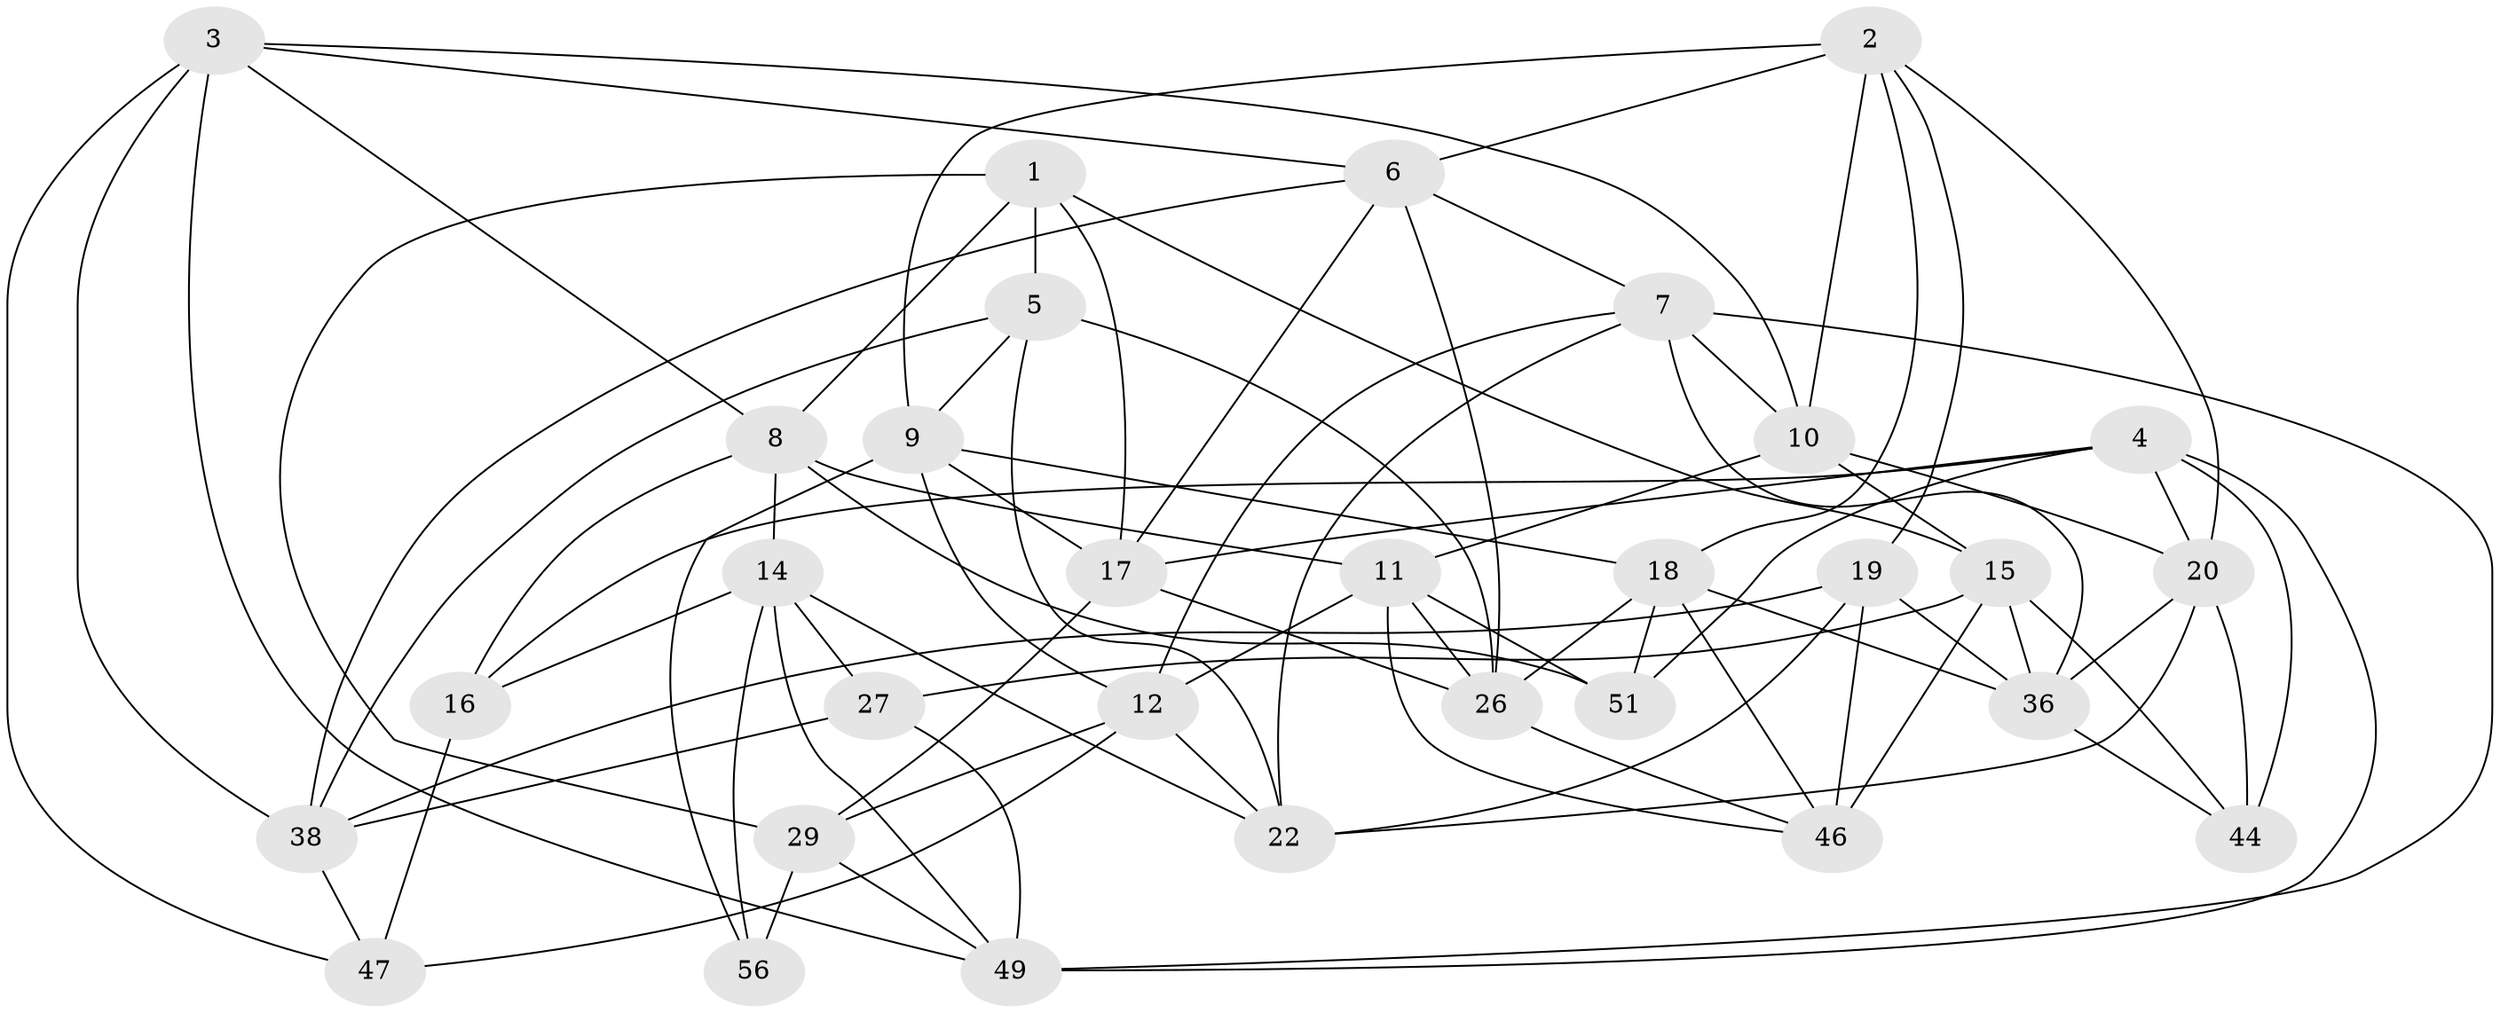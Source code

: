 // original degree distribution, {4: 1.0}
// Generated by graph-tools (version 1.1) at 2025/42/03/06/25 10:42:20]
// undirected, 31 vertices, 84 edges
graph export_dot {
graph [start="1"]
  node [color=gray90,style=filled];
  1 [super="+39"];
  2 [super="+37"];
  3 [super="+28"];
  4 [super="+41"];
  5 [super="+54"];
  6 [super="+25"];
  7 [super="+13"];
  8 [super="+24"];
  9 [super="+34"];
  10 [super="+42"];
  11 [super="+40"];
  12 [super="+53"];
  14 [super="+31"];
  15 [super="+23"];
  16;
  17 [super="+35"];
  18 [super="+21"];
  19 [super="+30"];
  20 [super="+32"];
  22 [super="+55"];
  26 [super="+33"];
  27;
  29 [super="+45"];
  36 [super="+50"];
  38 [super="+43"];
  44;
  46 [super="+48"];
  47;
  49 [super="+52"];
  51;
  56;
  1 -- 17;
  1 -- 5 [weight=2];
  1 -- 29;
  1 -- 8;
  1 -- 15;
  2 -- 10;
  2 -- 9;
  2 -- 20;
  2 -- 18;
  2 -- 19;
  2 -- 6;
  3 -- 6;
  3 -- 10;
  3 -- 47;
  3 -- 49;
  3 -- 8;
  3 -- 38;
  4 -- 51;
  4 -- 49;
  4 -- 17;
  4 -- 16;
  4 -- 20;
  4 -- 44;
  5 -- 38;
  5 -- 22;
  5 -- 9;
  5 -- 26;
  6 -- 17;
  6 -- 7;
  6 -- 26;
  6 -- 38;
  7 -- 12;
  7 -- 36;
  7 -- 49;
  7 -- 10;
  7 -- 22;
  8 -- 51;
  8 -- 11;
  8 -- 16;
  8 -- 14;
  9 -- 56;
  9 -- 18;
  9 -- 12;
  9 -- 17;
  10 -- 11;
  10 -- 20;
  10 -- 15;
  11 -- 26;
  11 -- 46;
  11 -- 51;
  11 -- 12;
  12 -- 29;
  12 -- 47;
  12 -- 22;
  14 -- 22;
  14 -- 16;
  14 -- 56;
  14 -- 49;
  14 -- 27;
  15 -- 44;
  15 -- 27;
  15 -- 46;
  15 -- 36;
  16 -- 47;
  17 -- 26;
  17 -- 29;
  18 -- 51;
  18 -- 26;
  18 -- 46;
  18 -- 36;
  19 -- 36;
  19 -- 46 [weight=2];
  19 -- 22;
  19 -- 38;
  20 -- 44;
  20 -- 36;
  20 -- 22;
  26 -- 46;
  27 -- 38;
  27 -- 49;
  29 -- 56 [weight=2];
  29 -- 49;
  36 -- 44;
  38 -- 47;
}

